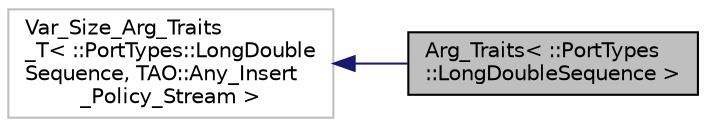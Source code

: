digraph "Arg_Traits&lt; ::PortTypes::LongDoubleSequence &gt;"
{
 // INTERACTIVE_SVG=YES
  edge [fontname="Helvetica",fontsize="10",labelfontname="Helvetica",labelfontsize="10"];
  node [fontname="Helvetica",fontsize="10",shape=record];
  rankdir="LR";
  Node1 [label="Arg_Traits\< ::PortTypes\l::LongDoubleSequence \>",height=0.2,width=0.4,color="black", fillcolor="grey75", style="filled", fontcolor="black"];
  Node2 -> Node1 [dir="back",color="midnightblue",fontsize="10",style="solid",fontname="Helvetica"];
  Node2 [label="Var_Size_Arg_Traits\l_T\< ::PortTypes::LongDouble\lSequence, TAO::Any_Insert\l_Policy_Stream \>",height=0.2,width=0.4,color="grey75", fillcolor="white", style="filled"];
}
